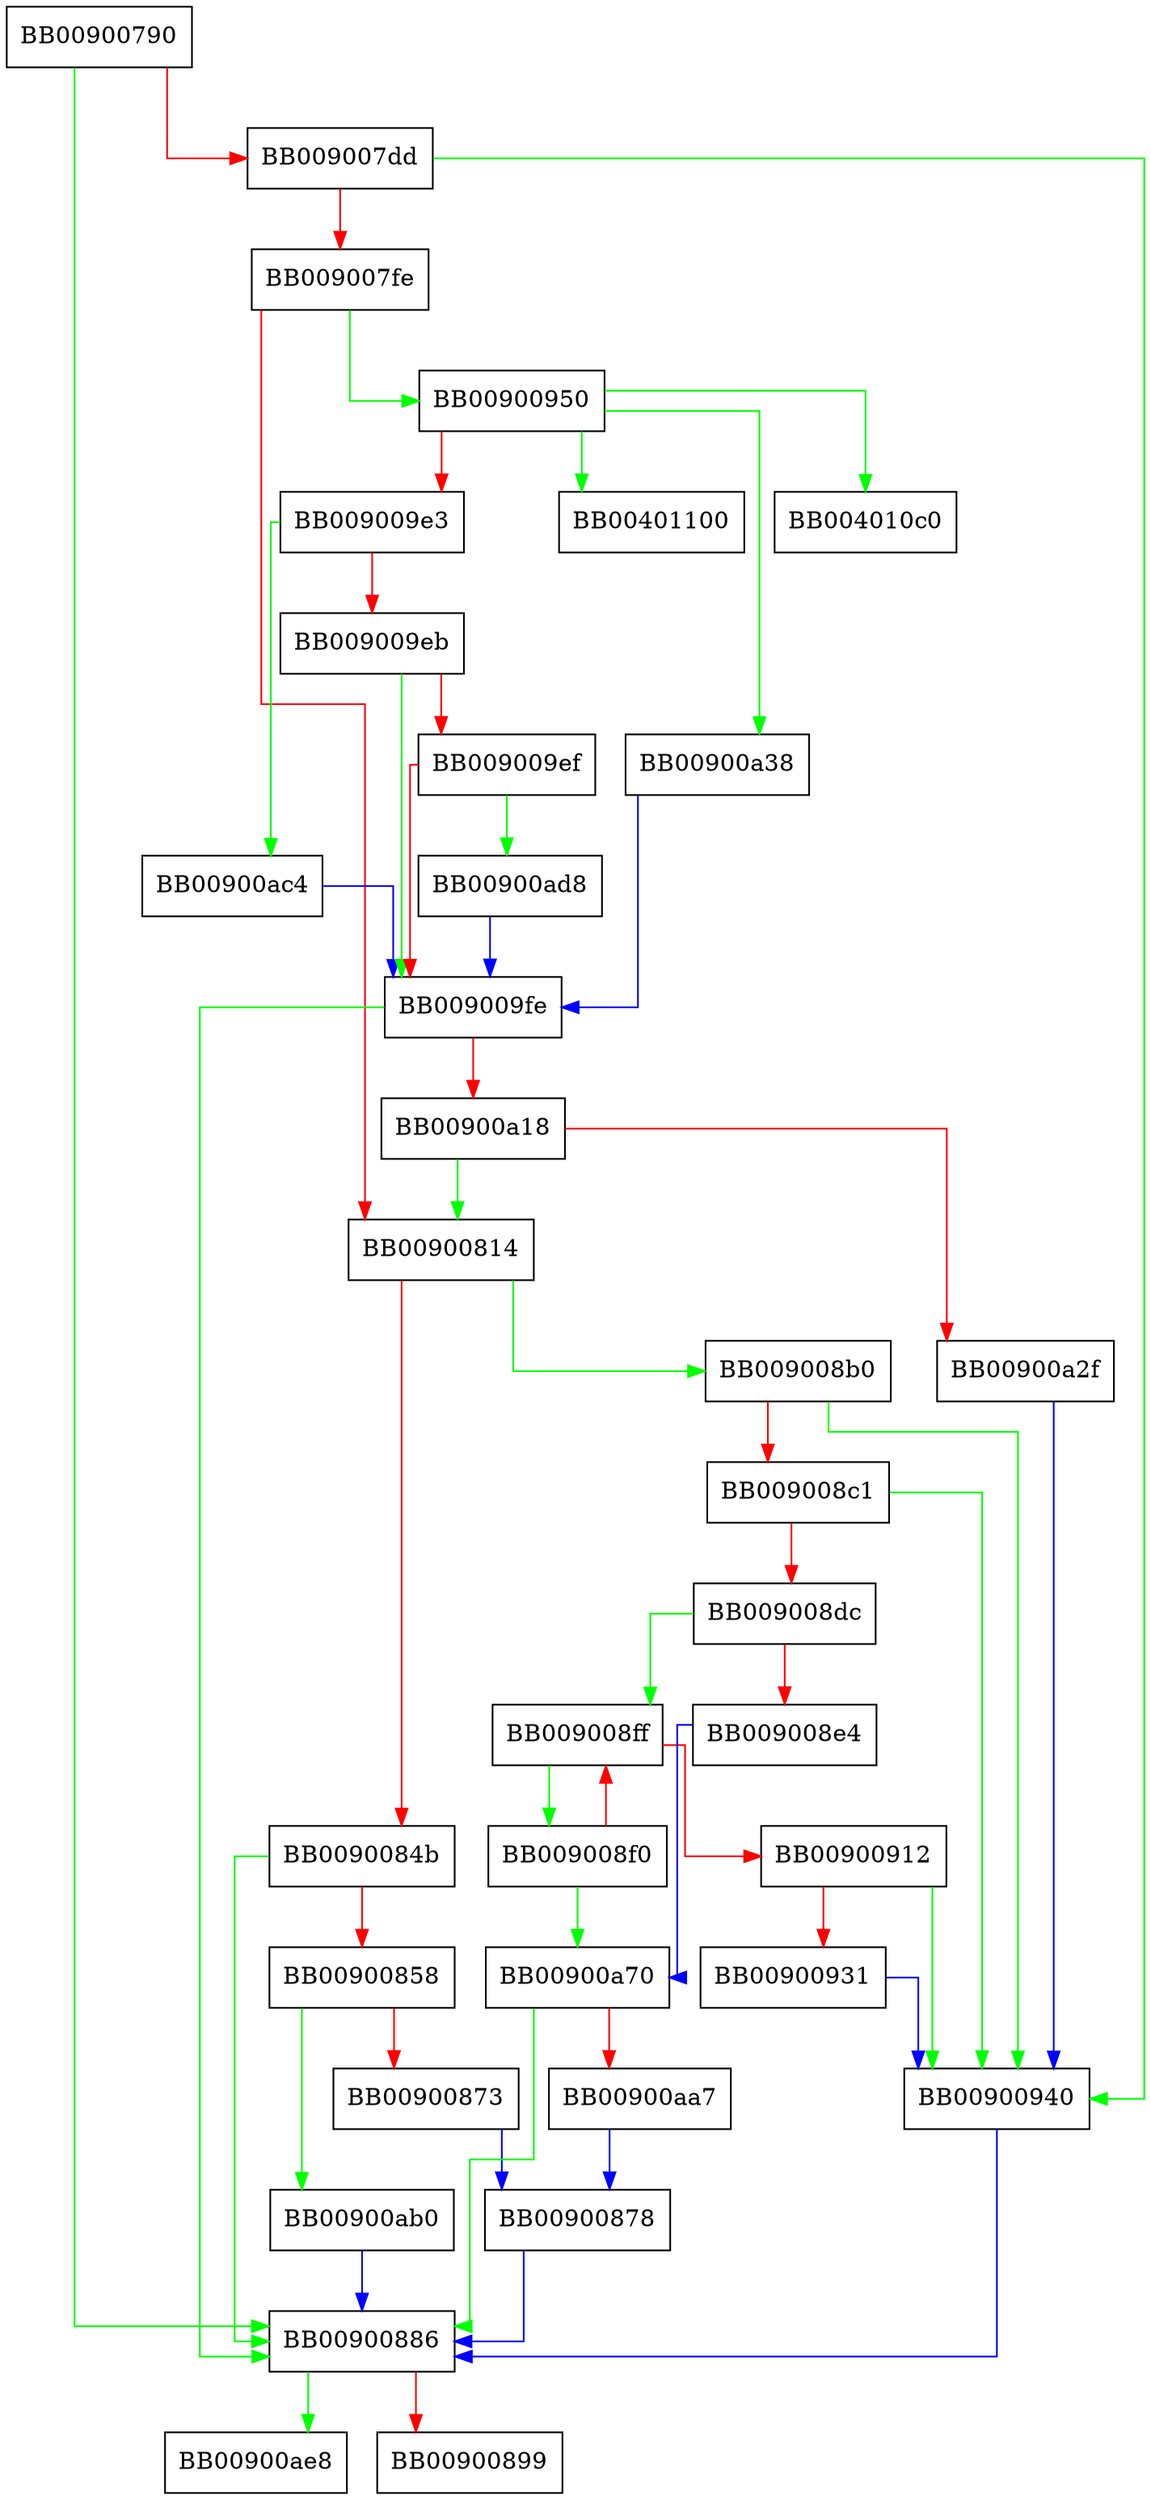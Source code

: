 digraph _nl_load_locale {
  node [shape="box"];
  graph [splines=ortho];
  BB00900790 -> BB00900886 [color="green"];
  BB00900790 -> BB009007dd [color="red"];
  BB009007dd -> BB00900940 [color="green"];
  BB009007dd -> BB009007fe [color="red"];
  BB009007fe -> BB00900950 [color="green"];
  BB009007fe -> BB00900814 [color="red"];
  BB00900814 -> BB009008b0 [color="green"];
  BB00900814 -> BB0090084b [color="red"];
  BB0090084b -> BB00900886 [color="green"];
  BB0090084b -> BB00900858 [color="red"];
  BB00900858 -> BB00900ab0 [color="green"];
  BB00900858 -> BB00900873 [color="red"];
  BB00900873 -> BB00900878 [color="blue"];
  BB00900878 -> BB00900886 [color="blue"];
  BB00900886 -> BB00900ae8 [color="green"];
  BB00900886 -> BB00900899 [color="red"];
  BB009008b0 -> BB00900940 [color="green"];
  BB009008b0 -> BB009008c1 [color="red"];
  BB009008c1 -> BB00900940 [color="green"];
  BB009008c1 -> BB009008dc [color="red"];
  BB009008dc -> BB009008ff [color="green"];
  BB009008dc -> BB009008e4 [color="red"];
  BB009008e4 -> BB00900a70 [color="blue"];
  BB009008f0 -> BB00900a70 [color="green"];
  BB009008f0 -> BB009008ff [color="red"];
  BB009008ff -> BB009008f0 [color="green"];
  BB009008ff -> BB00900912 [color="red"];
  BB00900912 -> BB00900940 [color="green"];
  BB00900912 -> BB00900931 [color="red"];
  BB00900931 -> BB00900940 [color="blue"];
  BB00900940 -> BB00900886 [color="blue"];
  BB00900950 -> BB00401100 [color="green"];
  BB00900950 -> BB004010c0 [color="green"];
  BB00900950 -> BB00900a38 [color="green"];
  BB00900950 -> BB009009e3 [color="red"];
  BB009009e3 -> BB00900ac4 [color="green"];
  BB009009e3 -> BB009009eb [color="red"];
  BB009009eb -> BB009009fe [color="green"];
  BB009009eb -> BB009009ef [color="red"];
  BB009009ef -> BB00900ad8 [color="green"];
  BB009009ef -> BB009009fe [color="red"];
  BB009009fe -> BB00900886 [color="green"];
  BB009009fe -> BB00900a18 [color="red"];
  BB00900a18 -> BB00900814 [color="green"];
  BB00900a18 -> BB00900a2f [color="red"];
  BB00900a2f -> BB00900940 [color="blue"];
  BB00900a38 -> BB009009fe [color="blue"];
  BB00900a70 -> BB00900886 [color="green"];
  BB00900a70 -> BB00900aa7 [color="red"];
  BB00900aa7 -> BB00900878 [color="blue"];
  BB00900ab0 -> BB00900886 [color="blue"];
  BB00900ac4 -> BB009009fe [color="blue"];
  BB00900ad8 -> BB009009fe [color="blue"];
}